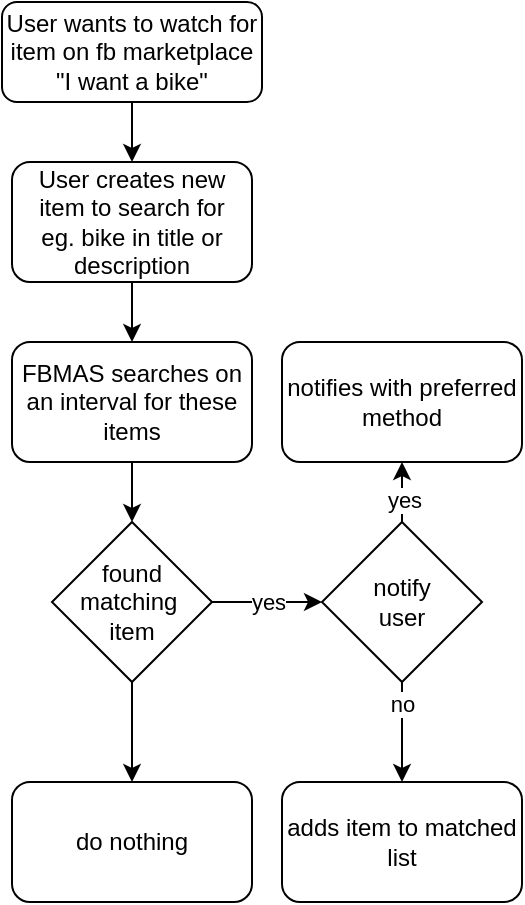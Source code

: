 <mxfile version="26.0.6">
  <diagram id="C5RBs43oDa-KdzZeNtuy" name="Page-1">
    <mxGraphModel dx="1434" dy="754" grid="1" gridSize="10" guides="1" tooltips="1" connect="1" arrows="1" fold="1" page="1" pageScale="1" pageWidth="827" pageHeight="1169" math="0" shadow="0">
      <root>
        <mxCell id="WIyWlLk6GJQsqaUBKTNV-0" />
        <mxCell id="WIyWlLk6GJQsqaUBKTNV-1" parent="WIyWlLk6GJQsqaUBKTNV-0" />
        <mxCell id="sNCcM4xF1B9Kn6jDl8ZX-9" value="" style="edgeStyle=orthogonalEdgeStyle;rounded=0;orthogonalLoop=1;jettySize=auto;html=1;" edge="1" parent="WIyWlLk6GJQsqaUBKTNV-1" source="WIyWlLk6GJQsqaUBKTNV-3" target="sNCcM4xF1B9Kn6jDl8ZX-1">
          <mxGeometry relative="1" as="geometry" />
        </mxCell>
        <mxCell id="WIyWlLk6GJQsqaUBKTNV-3" value="User wants to watch for item on fb marketplace&lt;div&gt;&quot;I want a bike&quot;&lt;/div&gt;" style="rounded=1;whiteSpace=wrap;html=1;fontSize=12;glass=0;strokeWidth=1;shadow=0;" parent="WIyWlLk6GJQsqaUBKTNV-1" vertex="1">
          <mxGeometry x="160" y="80" width="130" height="50" as="geometry" />
        </mxCell>
        <mxCell id="sNCcM4xF1B9Kn6jDl8ZX-10" value="" style="edgeStyle=orthogonalEdgeStyle;rounded=0;orthogonalLoop=1;jettySize=auto;html=1;" edge="1" parent="WIyWlLk6GJQsqaUBKTNV-1" source="sNCcM4xF1B9Kn6jDl8ZX-1" target="sNCcM4xF1B9Kn6jDl8ZX-6">
          <mxGeometry relative="1" as="geometry" />
        </mxCell>
        <mxCell id="sNCcM4xF1B9Kn6jDl8ZX-1" value="User creates new item to search for&lt;div&gt;eg. bike in title or description&lt;/div&gt;" style="rounded=1;whiteSpace=wrap;html=1;" vertex="1" parent="WIyWlLk6GJQsqaUBKTNV-1">
          <mxGeometry x="165" y="160" width="120" height="60" as="geometry" />
        </mxCell>
        <mxCell id="sNCcM4xF1B9Kn6jDl8ZX-15" value="" style="edgeStyle=orthogonalEdgeStyle;rounded=0;orthogonalLoop=1;jettySize=auto;html=1;" edge="1" parent="WIyWlLk6GJQsqaUBKTNV-1" source="sNCcM4xF1B9Kn6jDl8ZX-6" target="sNCcM4xF1B9Kn6jDl8ZX-13">
          <mxGeometry relative="1" as="geometry" />
        </mxCell>
        <mxCell id="sNCcM4xF1B9Kn6jDl8ZX-6" value="FBMAS searches on an interval for these items" style="rounded=1;whiteSpace=wrap;html=1;" vertex="1" parent="WIyWlLk6GJQsqaUBKTNV-1">
          <mxGeometry x="165" y="250" width="120" height="60" as="geometry" />
        </mxCell>
        <mxCell id="sNCcM4xF1B9Kn6jDl8ZX-17" value="yes" style="edgeStyle=orthogonalEdgeStyle;rounded=0;orthogonalLoop=1;jettySize=auto;html=1;" edge="1" parent="WIyWlLk6GJQsqaUBKTNV-1" source="sNCcM4xF1B9Kn6jDl8ZX-13" target="sNCcM4xF1B9Kn6jDl8ZX-16">
          <mxGeometry relative="1" as="geometry" />
        </mxCell>
        <mxCell id="sNCcM4xF1B9Kn6jDl8ZX-25" value="" style="edgeStyle=orthogonalEdgeStyle;rounded=0;orthogonalLoop=1;jettySize=auto;html=1;" edge="1" parent="WIyWlLk6GJQsqaUBKTNV-1" source="sNCcM4xF1B9Kn6jDl8ZX-13" target="sNCcM4xF1B9Kn6jDl8ZX-24">
          <mxGeometry relative="1" as="geometry" />
        </mxCell>
        <mxCell id="sNCcM4xF1B9Kn6jDl8ZX-13" value="found matching&amp;nbsp;&lt;div&gt;item&lt;/div&gt;" style="rhombus;whiteSpace=wrap;html=1;" vertex="1" parent="WIyWlLk6GJQsqaUBKTNV-1">
          <mxGeometry x="185" y="340" width="80" height="80" as="geometry" />
        </mxCell>
        <mxCell id="sNCcM4xF1B9Kn6jDl8ZX-19" value="" style="edgeStyle=orthogonalEdgeStyle;rounded=0;orthogonalLoop=1;jettySize=auto;html=1;" edge="1" parent="WIyWlLk6GJQsqaUBKTNV-1" source="sNCcM4xF1B9Kn6jDl8ZX-16" target="sNCcM4xF1B9Kn6jDl8ZX-18">
          <mxGeometry relative="1" as="geometry" />
        </mxCell>
        <mxCell id="sNCcM4xF1B9Kn6jDl8ZX-20" value="yes" style="edgeLabel;html=1;align=center;verticalAlign=middle;resizable=0;points=[];" vertex="1" connectable="0" parent="sNCcM4xF1B9Kn6jDl8ZX-19">
          <mxGeometry x="0.132" y="1" relative="1" as="geometry">
            <mxPoint as="offset" />
          </mxGeometry>
        </mxCell>
        <mxCell id="sNCcM4xF1B9Kn6jDl8ZX-22" value="" style="edgeStyle=orthogonalEdgeStyle;rounded=0;orthogonalLoop=1;jettySize=auto;html=1;" edge="1" parent="WIyWlLk6GJQsqaUBKTNV-1" source="sNCcM4xF1B9Kn6jDl8ZX-16" target="sNCcM4xF1B9Kn6jDl8ZX-21">
          <mxGeometry relative="1" as="geometry" />
        </mxCell>
        <mxCell id="sNCcM4xF1B9Kn6jDl8ZX-23" value="no" style="edgeLabel;html=1;align=center;verticalAlign=middle;resizable=0;points=[];" vertex="1" connectable="0" parent="sNCcM4xF1B9Kn6jDl8ZX-22">
          <mxGeometry x="-0.552" y="3" relative="1" as="geometry">
            <mxPoint x="-3" as="offset" />
          </mxGeometry>
        </mxCell>
        <mxCell id="sNCcM4xF1B9Kn6jDl8ZX-16" value="notify&lt;div&gt;user&lt;/div&gt;" style="rhombus;whiteSpace=wrap;html=1;" vertex="1" parent="WIyWlLk6GJQsqaUBKTNV-1">
          <mxGeometry x="320" y="340" width="80" height="80" as="geometry" />
        </mxCell>
        <mxCell id="sNCcM4xF1B9Kn6jDl8ZX-18" value="notifies with preferred method" style="rounded=1;whiteSpace=wrap;html=1;" vertex="1" parent="WIyWlLk6GJQsqaUBKTNV-1">
          <mxGeometry x="300" y="250" width="120" height="60" as="geometry" />
        </mxCell>
        <mxCell id="sNCcM4xF1B9Kn6jDl8ZX-21" value="adds item to matched list" style="rounded=1;whiteSpace=wrap;html=1;" vertex="1" parent="WIyWlLk6GJQsqaUBKTNV-1">
          <mxGeometry x="300" y="470" width="120" height="60" as="geometry" />
        </mxCell>
        <mxCell id="sNCcM4xF1B9Kn6jDl8ZX-24" value="do nothing" style="rounded=1;whiteSpace=wrap;html=1;" vertex="1" parent="WIyWlLk6GJQsqaUBKTNV-1">
          <mxGeometry x="165" y="470" width="120" height="60" as="geometry" />
        </mxCell>
      </root>
    </mxGraphModel>
  </diagram>
</mxfile>
